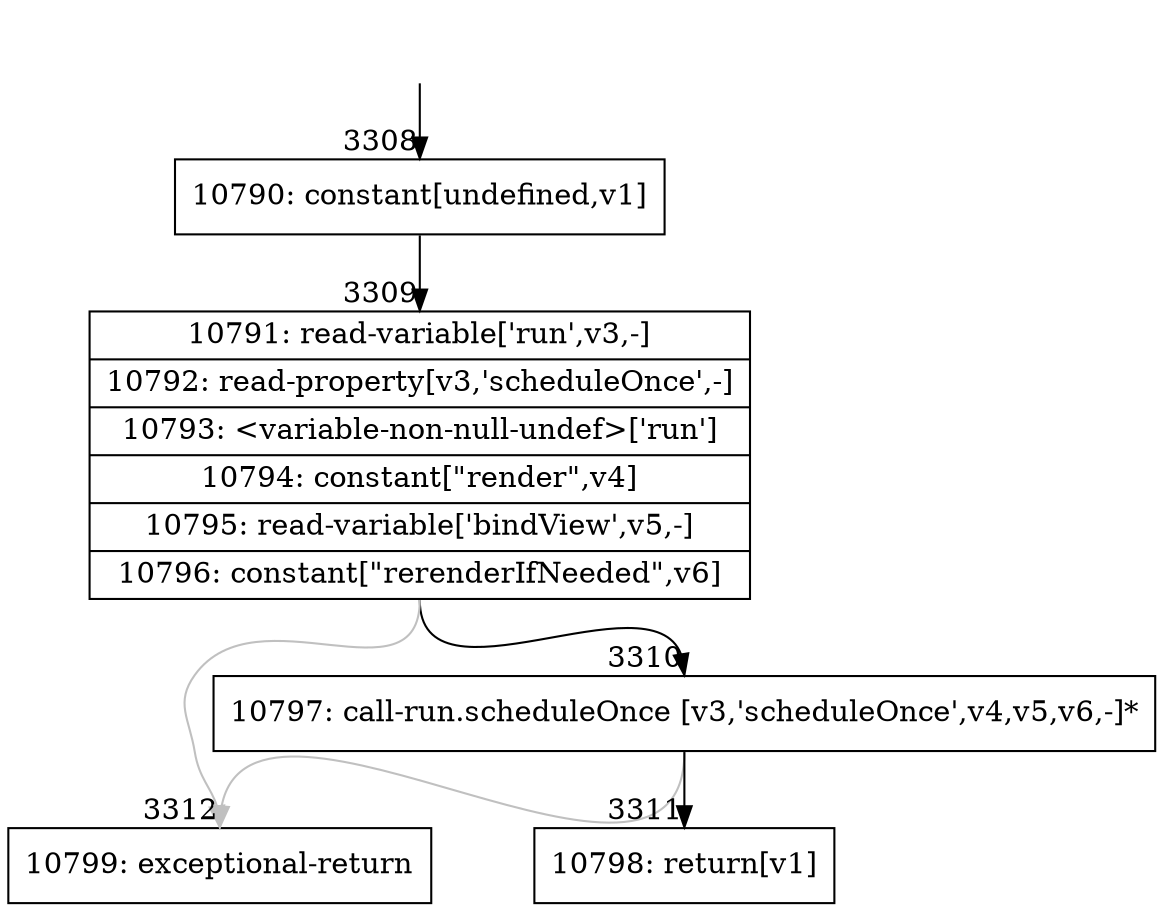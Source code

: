 digraph {
rankdir="TD"
BB_entry267[shape=none,label=""];
BB_entry267 -> BB3308 [tailport=s, headport=n, headlabel="    3308"]
BB3308 [shape=record label="{10790: constant[undefined,v1]}" ] 
BB3308 -> BB3309 [tailport=s, headport=n, headlabel="      3309"]
BB3309 [shape=record label="{10791: read-variable['run',v3,-]|10792: read-property[v3,'scheduleOnce',-]|10793: \<variable-non-null-undef\>['run']|10794: constant[\"render\",v4]|10795: read-variable['bindView',v5,-]|10796: constant[\"rerenderIfNeeded\",v6]}" ] 
BB3309 -> BB3310 [tailport=s, headport=n, headlabel="      3310"]
BB3309 -> BB3312 [tailport=s, headport=n, color=gray, headlabel="      3312"]
BB3310 [shape=record label="{10797: call-run.scheduleOnce [v3,'scheduleOnce',v4,v5,v6,-]*}" ] 
BB3310 -> BB3311 [tailport=s, headport=n, headlabel="      3311"]
BB3310 -> BB3312 [tailport=s, headport=n, color=gray]
BB3311 [shape=record label="{10798: return[v1]}" ] 
BB3312 [shape=record label="{10799: exceptional-return}" ] 
//#$~ 5691
}
